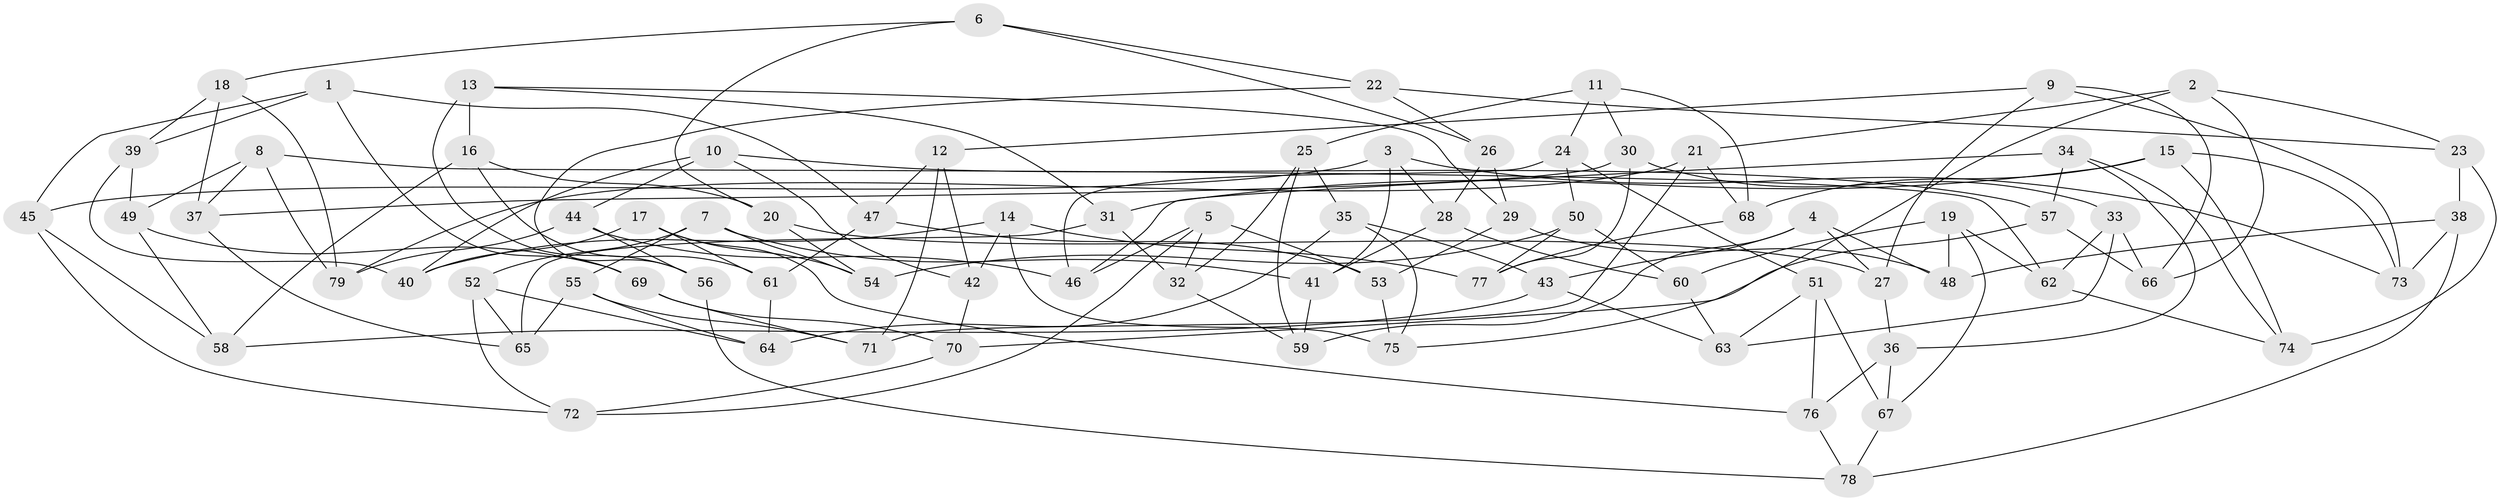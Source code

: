 // coarse degree distribution, {6: 0.1935483870967742, 9: 0.06451612903225806, 8: 0.22580645161290322, 4: 0.3225806451612903, 10: 0.06451612903225806, 7: 0.06451612903225806, 3: 0.06451612903225806}
// Generated by graph-tools (version 1.1) at 2025/20/03/04/25 18:20:49]
// undirected, 79 vertices, 158 edges
graph export_dot {
graph [start="1"]
  node [color=gray90,style=filled];
  1;
  2;
  3;
  4;
  5;
  6;
  7;
  8;
  9;
  10;
  11;
  12;
  13;
  14;
  15;
  16;
  17;
  18;
  19;
  20;
  21;
  22;
  23;
  24;
  25;
  26;
  27;
  28;
  29;
  30;
  31;
  32;
  33;
  34;
  35;
  36;
  37;
  38;
  39;
  40;
  41;
  42;
  43;
  44;
  45;
  46;
  47;
  48;
  49;
  50;
  51;
  52;
  53;
  54;
  55;
  56;
  57;
  58;
  59;
  60;
  61;
  62;
  63;
  64;
  65;
  66;
  67;
  68;
  69;
  70;
  71;
  72;
  73;
  74;
  75;
  76;
  77;
  78;
  79;
  1 -- 69;
  1 -- 47;
  1 -- 39;
  1 -- 45;
  2 -- 75;
  2 -- 23;
  2 -- 66;
  2 -- 21;
  3 -- 41;
  3 -- 73;
  3 -- 28;
  3 -- 45;
  4 -- 59;
  4 -- 48;
  4 -- 27;
  4 -- 43;
  5 -- 32;
  5 -- 53;
  5 -- 72;
  5 -- 46;
  6 -- 18;
  6 -- 22;
  6 -- 26;
  6 -- 20;
  7 -- 54;
  7 -- 41;
  7 -- 52;
  7 -- 55;
  8 -- 49;
  8 -- 37;
  8 -- 62;
  8 -- 79;
  9 -- 27;
  9 -- 66;
  9 -- 73;
  9 -- 12;
  10 -- 44;
  10 -- 40;
  10 -- 42;
  10 -- 57;
  11 -- 25;
  11 -- 30;
  11 -- 68;
  11 -- 24;
  12 -- 47;
  12 -- 71;
  12 -- 42;
  13 -- 56;
  13 -- 31;
  13 -- 29;
  13 -- 16;
  14 -- 40;
  14 -- 77;
  14 -- 75;
  14 -- 42;
  15 -- 31;
  15 -- 68;
  15 -- 74;
  15 -- 73;
  16 -- 58;
  16 -- 20;
  16 -- 61;
  17 -- 61;
  17 -- 76;
  17 -- 40;
  17 -- 54;
  18 -- 37;
  18 -- 79;
  18 -- 39;
  19 -- 48;
  19 -- 62;
  19 -- 67;
  19 -- 60;
  20 -- 27;
  20 -- 54;
  21 -- 71;
  21 -- 79;
  21 -- 68;
  22 -- 26;
  22 -- 56;
  22 -- 23;
  23 -- 74;
  23 -- 38;
  24 -- 50;
  24 -- 46;
  24 -- 51;
  25 -- 32;
  25 -- 59;
  25 -- 35;
  26 -- 29;
  26 -- 28;
  27 -- 36;
  28 -- 41;
  28 -- 60;
  29 -- 53;
  29 -- 48;
  30 -- 77;
  30 -- 37;
  30 -- 33;
  31 -- 65;
  31 -- 32;
  32 -- 59;
  33 -- 62;
  33 -- 66;
  33 -- 63;
  34 -- 74;
  34 -- 57;
  34 -- 36;
  34 -- 46;
  35 -- 43;
  35 -- 64;
  35 -- 75;
  36 -- 67;
  36 -- 76;
  37 -- 65;
  38 -- 48;
  38 -- 78;
  38 -- 73;
  39 -- 40;
  39 -- 49;
  41 -- 59;
  42 -- 70;
  43 -- 63;
  43 -- 58;
  44 -- 46;
  44 -- 79;
  44 -- 56;
  45 -- 58;
  45 -- 72;
  47 -- 61;
  47 -- 53;
  49 -- 69;
  49 -- 58;
  50 -- 54;
  50 -- 60;
  50 -- 77;
  51 -- 76;
  51 -- 63;
  51 -- 67;
  52 -- 64;
  52 -- 72;
  52 -- 65;
  53 -- 75;
  55 -- 65;
  55 -- 64;
  55 -- 71;
  56 -- 78;
  57 -- 66;
  57 -- 70;
  60 -- 63;
  61 -- 64;
  62 -- 74;
  67 -- 78;
  68 -- 77;
  69 -- 70;
  69 -- 71;
  70 -- 72;
  76 -- 78;
}
